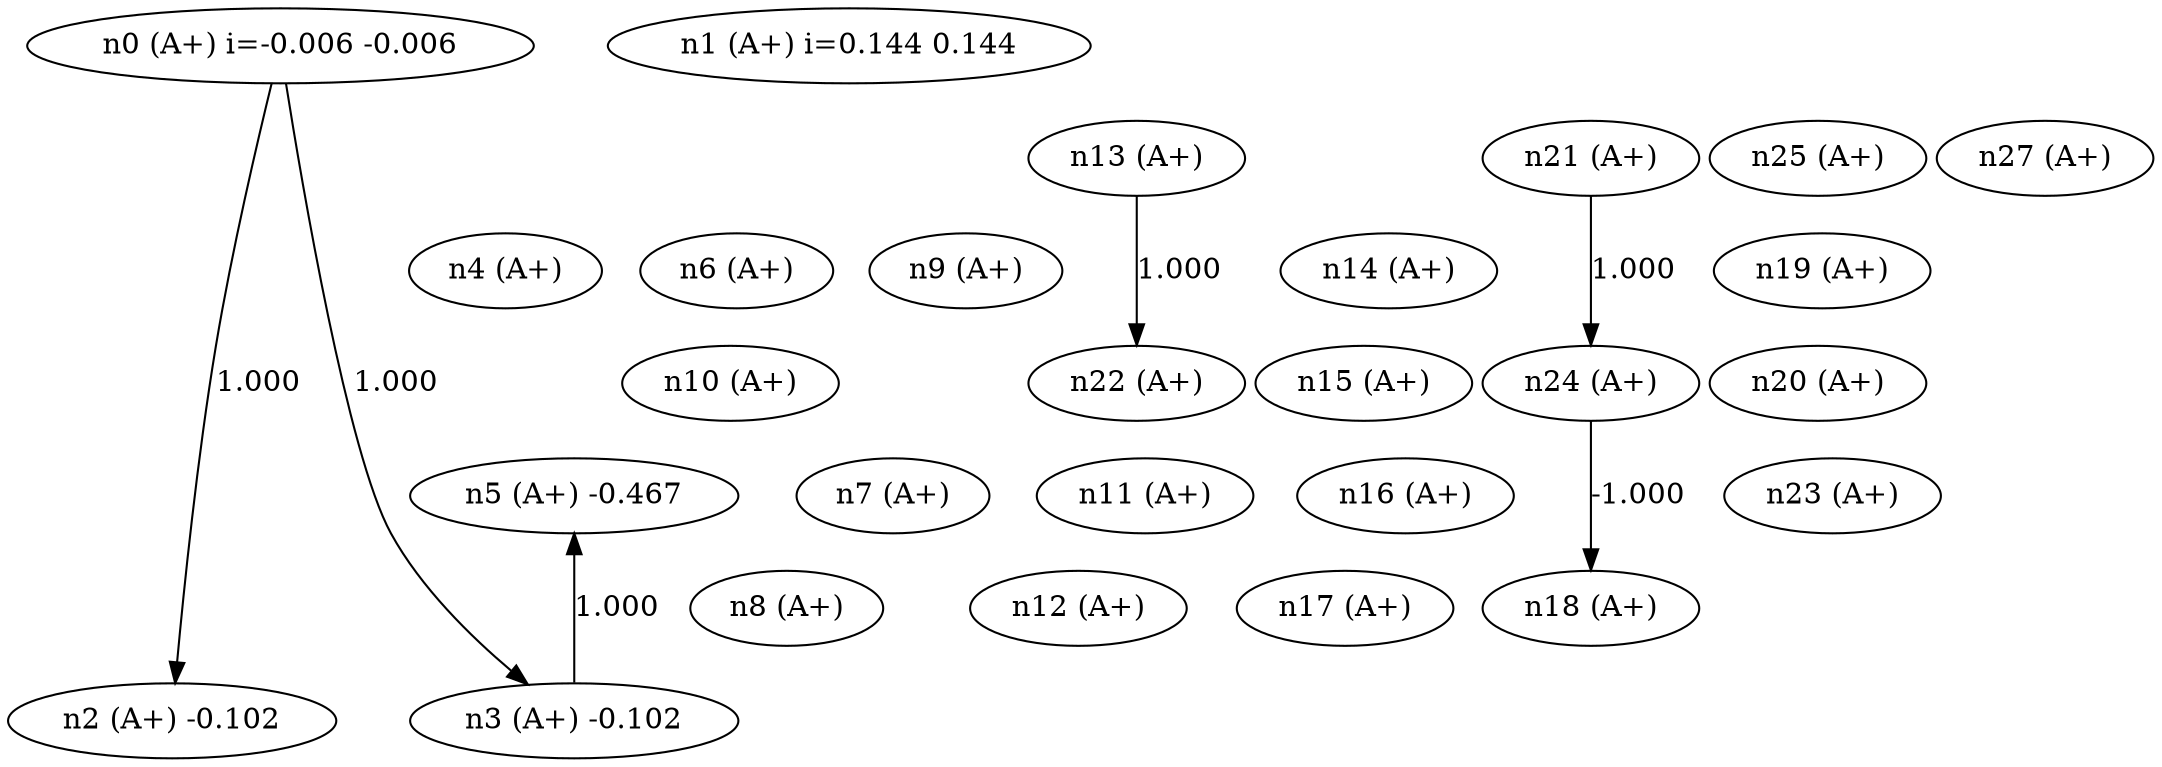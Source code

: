 digraph e40g20 {
  { rank=source edge [style="invis"] n0 -> n1 }
  { rank=sink edge [style="invis"] n2 -> n3 }
  n0 [label="n0 (A+) i=-0.006 -0.006"]
  n1 [label="n1 (A+) i=0.144 0.144"]
  n2 [label="n2 (A+) -0.102"]
  n3 [label="n3 (A+) -0.102"]
  n4 [label="n4 (A+)"]
  n5 [label="n5 (A+) -0.467"]
  n6 [label="n6 (A+)"]
  n7 [label="n7 (A+)"]
  n8 [label="n8 (A+)"]
  n9 [label="n9 (A+)"]
  n10 [label="n10 (A+)"]
  n11 [label="n11 (A+)"]
  n12 [label="n12 (A+)"]
  n13 [label="n13 (A+)"]
  n14 [label="n14 (A+)"]
  n15 [label="n15 (A+)"]
  n16 [label="n16 (A+)"]
  n17 [label="n17 (A+)"]
  n18 [label="n18 (A+)"]
  n19 [label="n19 (A+)"]
  n20 [label="n20 (A+)"]
  n21 [label="n21 (A+)"]
  n22 [label="n22 (A+)"]
  n23 [label="n23 (A+)"]
  n24 [label="n24 (A+)"]
  n25 [label="n25 (A+)"]
  n27 [label="n27 (A+)"]
  n0 -> n2 [label=1.000];
  n0 -> n3 [label=1.000];
  n3 -> n5 [label=1.000];
  n21 -> n24 [label=1.000];
  n24 -> n18 [label=-1.000];
  n13 -> n22 [label=1.000];
}
